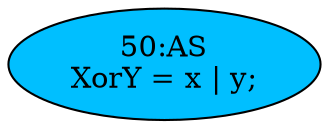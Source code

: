 strict digraph "" {
	node [label="\N"];
	"50:AS"	 [ast="<pyverilog.vparser.ast.Assign object at 0x7f80dd799810>",
		def_var="['XorY']",
		fillcolor=deepskyblue,
		label="50:AS
XorY = x | y;",
		statements="[]",
		style=filled,
		typ=Assign,
		use_var="['x', 'y']"];
}
